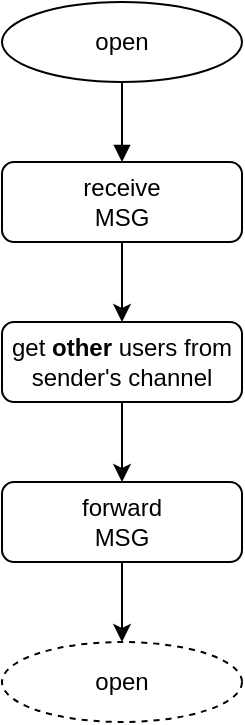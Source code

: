 <mxfile version="23.1.4" type="device">
  <diagram id="C5RBs43oDa-KdzZeNtuy" name="Page-1">
    <mxGraphModel dx="1556" dy="1227" grid="1" gridSize="10" guides="1" tooltips="1" connect="1" arrows="1" fold="1" page="1" pageScale="1" pageWidth="413" pageHeight="583" math="0" shadow="0">
      <root>
        <mxCell id="WIyWlLk6GJQsqaUBKTNV-0" />
        <mxCell id="WIyWlLk6GJQsqaUBKTNV-1" parent="WIyWlLk6GJQsqaUBKTNV-0" />
        <mxCell id="_UfxqNcuKjq1nzJ3FqUE-14" value="" style="edgeStyle=orthogonalEdgeStyle;rounded=0;orthogonalLoop=1;jettySize=auto;html=1;" edge="1" parent="WIyWlLk6GJQsqaUBKTNV-1" source="_UfxqNcuKjq1nzJ3FqUE-15" target="_UfxqNcuKjq1nzJ3FqUE-22">
          <mxGeometry relative="1" as="geometry" />
        </mxCell>
        <mxCell id="_UfxqNcuKjq1nzJ3FqUE-15" value="receive&lt;br&gt;MSG" style="rounded=1;whiteSpace=wrap;html=1;fontSize=12;glass=0;strokeWidth=1;shadow=0;" vertex="1" parent="WIyWlLk6GJQsqaUBKTNV-1">
          <mxGeometry x="40" y="120" width="120" height="40" as="geometry" />
        </mxCell>
        <mxCell id="_UfxqNcuKjq1nzJ3FqUE-16" style="edgeStyle=orthogonalEdgeStyle;rounded=0;orthogonalLoop=1;jettySize=auto;html=1;exitX=0.5;exitY=1;exitDx=0;exitDy=0;entryX=0.5;entryY=0;entryDx=0;entryDy=0;endArrow=block;endFill=1;" edge="1" parent="WIyWlLk6GJQsqaUBKTNV-1" source="_UfxqNcuKjq1nzJ3FqUE-17" target="_UfxqNcuKjq1nzJ3FqUE-15">
          <mxGeometry relative="1" as="geometry">
            <Array as="points">
              <mxPoint x="100" y="100" />
              <mxPoint x="100" y="100" />
            </Array>
          </mxGeometry>
        </mxCell>
        <mxCell id="_UfxqNcuKjq1nzJ3FqUE-17" value="open" style="ellipse;whiteSpace=wrap;html=1;" vertex="1" parent="WIyWlLk6GJQsqaUBKTNV-1">
          <mxGeometry x="40" y="40" width="120" height="40" as="geometry" />
        </mxCell>
        <mxCell id="_UfxqNcuKjq1nzJ3FqUE-18" value="open" style="ellipse;whiteSpace=wrap;html=1;dashed=1;" vertex="1" parent="WIyWlLk6GJQsqaUBKTNV-1">
          <mxGeometry x="40" y="360" width="120" height="40" as="geometry" />
        </mxCell>
        <mxCell id="_UfxqNcuKjq1nzJ3FqUE-19" value="" style="edgeStyle=orthogonalEdgeStyle;rounded=0;orthogonalLoop=1;jettySize=auto;html=1;" edge="1" parent="WIyWlLk6GJQsqaUBKTNV-1" source="_UfxqNcuKjq1nzJ3FqUE-20" target="_UfxqNcuKjq1nzJ3FqUE-18">
          <mxGeometry relative="1" as="geometry" />
        </mxCell>
        <mxCell id="_UfxqNcuKjq1nzJ3FqUE-20" value="forward&lt;br&gt;MSG" style="rounded=1;whiteSpace=wrap;html=1;fontSize=12;glass=0;strokeWidth=1;shadow=0;" vertex="1" parent="WIyWlLk6GJQsqaUBKTNV-1">
          <mxGeometry x="40" y="280" width="120" height="40" as="geometry" />
        </mxCell>
        <mxCell id="_UfxqNcuKjq1nzJ3FqUE-21" style="edgeStyle=orthogonalEdgeStyle;rounded=0;orthogonalLoop=1;jettySize=auto;html=1;exitX=0.5;exitY=1;exitDx=0;exitDy=0;entryX=0.5;entryY=0;entryDx=0;entryDy=0;" edge="1" parent="WIyWlLk6GJQsqaUBKTNV-1" source="_UfxqNcuKjq1nzJ3FqUE-22" target="_UfxqNcuKjq1nzJ3FqUE-20">
          <mxGeometry relative="1" as="geometry" />
        </mxCell>
        <mxCell id="_UfxqNcuKjq1nzJ3FqUE-22" value="get &lt;b&gt;other&lt;/b&gt; users from sender&#39;s channel" style="whiteSpace=wrap;html=1;rounded=1;glass=0;strokeWidth=1;shadow=0;" vertex="1" parent="WIyWlLk6GJQsqaUBKTNV-1">
          <mxGeometry x="40" y="200" width="120" height="40" as="geometry" />
        </mxCell>
      </root>
    </mxGraphModel>
  </diagram>
</mxfile>
